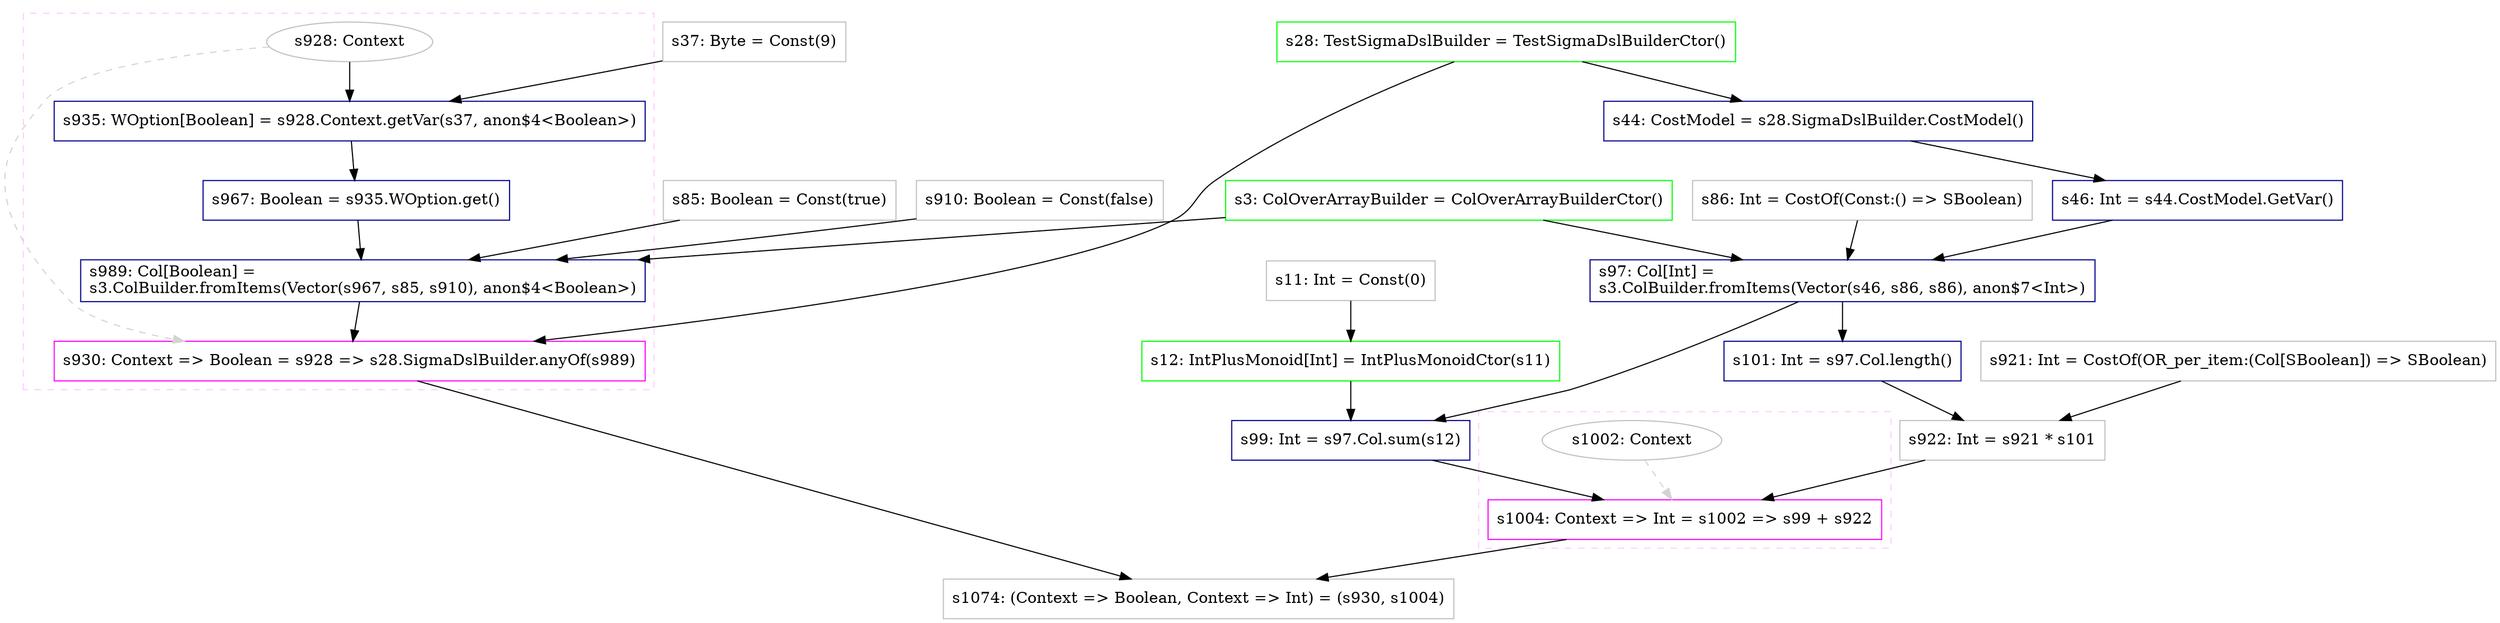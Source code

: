 digraph "R2" {
concentrate=true
node [style=filled, fillcolor=orangered]

"s37" [
label="s37: Byte = Const(9)"
shape=box, color=gray, tooltip="s37:Byte", style=filled, fillcolor=white
]
"s85" [
label="s85: Boolean = Const(true)"
shape=box, color=gray, tooltip="s85:Boolean", style=filled, fillcolor=white
]
"s910" [
label="s910: Boolean = Const(false)"
shape=box, color=gray, tooltip="s910:Boolean", style=filled, fillcolor=white
]
"s28" [
label="s28: TestSigmaDslBuilder = TestSigmaDslBuilderCtor()"
shape=box, color=green, tooltip="s28:TestSigmaDslBuilder", style=filled, fillcolor=white
]
"s3" [
label="s3: ColOverArrayBuilder = ColOverArrayBuilderCtor()"
shape=box, color=green, tooltip="s3:ColOverArrayBuilder", style=filled, fillcolor=white
]
subgraph cluster_s930 {
style=dashed; color="#FFCCFF"
"s928" [
label="s928: Context"
shape=oval, color=gray, tooltip="s928:Context", style=filled, fillcolor=white
]
"s930" [
label="s930: Context => Boolean = s928 => s28.SigmaDslBuilder.anyOf(s989)"
shape=box, color=magenta, tooltip="s930:Context => Boolean", style=filled, fillcolor=white
]
{rank=source; s928}
"s935" [
label="s935: WOption[Boolean] = s928.Context.getVar(s37, anon$4<Boolean>)"
shape=box, color=darkblue, tooltip="s935:WOption[Boolean]", style=filled, fillcolor=white
]
"s967" [
label="s967: Boolean = s935.WOption.get()"
shape=box, color=darkblue, tooltip="s967:Boolean", style=filled, fillcolor=white
]
"s989" [
label="s989: Col[Boolean] =\ls3.ColBuilder.fromItems(Vector(s967, s85, s910), anon$4<Boolean>)\l"
shape=box, color=darkblue, tooltip="s989:Col[Boolean]", style=filled, fillcolor=white
]
{rank=sink; s930}
}
"s44" [
label="s44: CostModel = s28.SigmaDslBuilder.CostModel()"
shape=box, color=darkblue, tooltip="s44:CostModel", style=filled, fillcolor=white
]
"s46" [
label="s46: Int = s44.CostModel.GetVar()"
shape=box, color=darkblue, tooltip="s46:Int", style=filled, fillcolor=white
]
"s86" [
label="s86: Int = CostOf(Const:() => SBoolean)"
shape=box, color=gray, tooltip="s86:Int", style=filled, fillcolor=white
]
"s97" [
label="s97: Col[Int] =\ls3.ColBuilder.fromItems(Vector(s46, s86, s86), anon$7<Int>)\l"
shape=box, color=darkblue, tooltip="s97:Col[Int]", style=filled, fillcolor=white
]
"s11" [
label="s11: Int = Const(0)"
shape=box, color=gray, tooltip="s11:Int", style=filled, fillcolor=white
]
"s12" [
label="s12: IntPlusMonoid[Int] = IntPlusMonoidCtor(s11)"
shape=box, color=green, tooltip="s12:IntPlusMonoid[Int]", style=filled, fillcolor=white
]
"s99" [
label="s99: Int = s97.Col.sum(s12)"
shape=box, color=darkblue, tooltip="s99:Int", style=filled, fillcolor=white
]
"s921" [
label="s921: Int = CostOf(OR_per_item:(Col[SBoolean]) => SBoolean)"
shape=box, color=gray, tooltip="s921:Int", style=filled, fillcolor=white
]
"s101" [
label="s101: Int = s97.Col.length()"
shape=box, color=darkblue, tooltip="s101:Int", style=filled, fillcolor=white
]
"s922" [
label="s922: Int = s921 * s101"
shape=box, color=gray, tooltip="s922:Int", style=filled, fillcolor=white
]
subgraph cluster_s1004 {
style=dashed; color="#FFCCFF"
"s1002" [
label="s1002: Context"
shape=oval, color=gray, tooltip="s1002:Context", style=filled, fillcolor=white
]
"s1004" [
label="s1004: Context => Int = s1002 => s99 + s922"
shape=box, color=magenta, tooltip="s1004:Context => Int", style=filled, fillcolor=white
]
{rank=source; s1002}
{rank=sink; s1004}
}
"s1074" [
label="s1074: (Context => Boolean, Context => Int) = (s930, s1004)"
shape=box, color=gray, tooltip="s1074:(Context => Boolean, Context => Int)", style=filled, fillcolor=white
]
"s97" -> "s101" [style=solid]
"s928" -> "s930" [style=dashed, color=lightgray, weight=0]
"s28" -> "s930" [style=solid]
"s989" -> "s930" [style=solid]
"s44" -> "s46" [style=solid]
"s930" -> "s1074" [style=solid]
"s1004" -> "s1074" [style=solid]
"s3" -> "s97" [style=solid]
"s46" -> "s97" [style=solid]
"s86" -> "s97" [style=solid]
"s86" -> "s97" [style=solid]
"s3" -> "s989" [style=solid]
"s967" -> "s989" [style=solid]
"s85" -> "s989" [style=solid]
"s910" -> "s989" [style=solid]
"s28" -> "s44" [style=solid]
"s11" -> "s12" [style=solid]
"s921" -> "s922" [style=solid]
"s101" -> "s922" [style=solid]
"s97" -> "s99" [style=solid]
"s12" -> "s99" [style=solid]
"s935" -> "s967" [style=solid]
"s1002" -> "s1004" [style=dashed, color=lightgray, weight=0]
"s99" -> "s1004" [style=solid]
"s922" -> "s1004" [style=solid]
"s928" -> "s935" [style=solid]
"s37" -> "s935" [style=solid]
}
